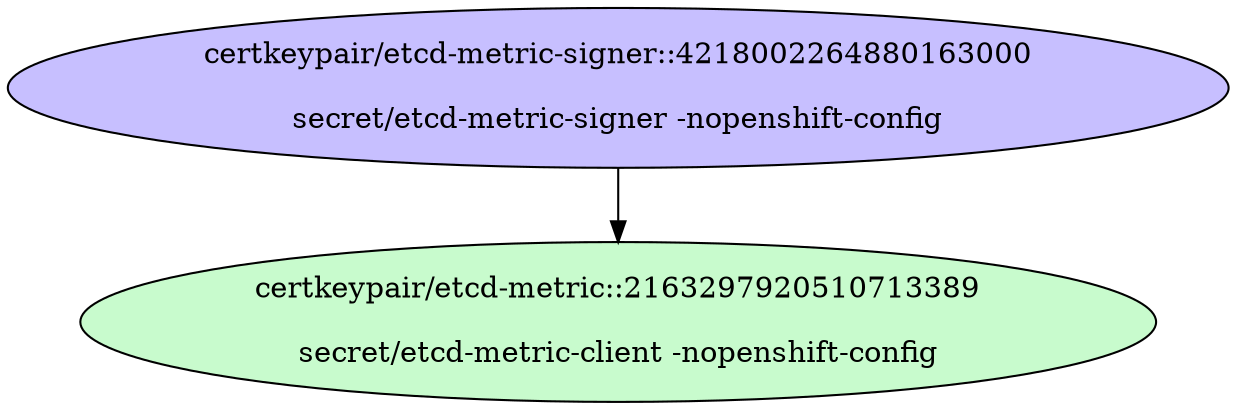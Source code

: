 digraph "Local Certificate" {
  // Node definitions.
  0 [
    label="certkeypair/etcd-metric-signer::4218002264880163000\n\nsecret/etcd-metric-signer -nopenshift-config\n"
    style=filled
    fillcolor="#c7bfff"
  ];
  2 [
    label="certkeypair/etcd-metric::2163297920510713389\n\nsecret/etcd-metric-client -nopenshift-config\n"
    style=filled
    fillcolor="#c8fbcd"
  ];

  // Edge definitions.
  0 -> 2;
}